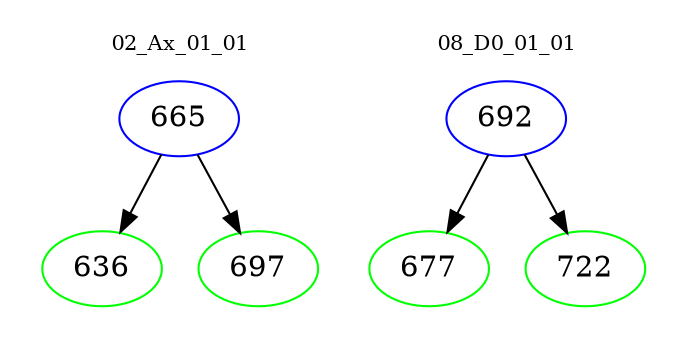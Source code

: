 digraph{
subgraph cluster_0 {
color = white
label = "02_Ax_01_01";
fontsize=10;
T0_665 [label="665", color="blue"]
T0_665 -> T0_636 [color="black"]
T0_636 [label="636", color="green"]
T0_665 -> T0_697 [color="black"]
T0_697 [label="697", color="green"]
}
subgraph cluster_1 {
color = white
label = "08_D0_01_01";
fontsize=10;
T1_692 [label="692", color="blue"]
T1_692 -> T1_677 [color="black"]
T1_677 [label="677", color="green"]
T1_692 -> T1_722 [color="black"]
T1_722 [label="722", color="green"]
}
}
